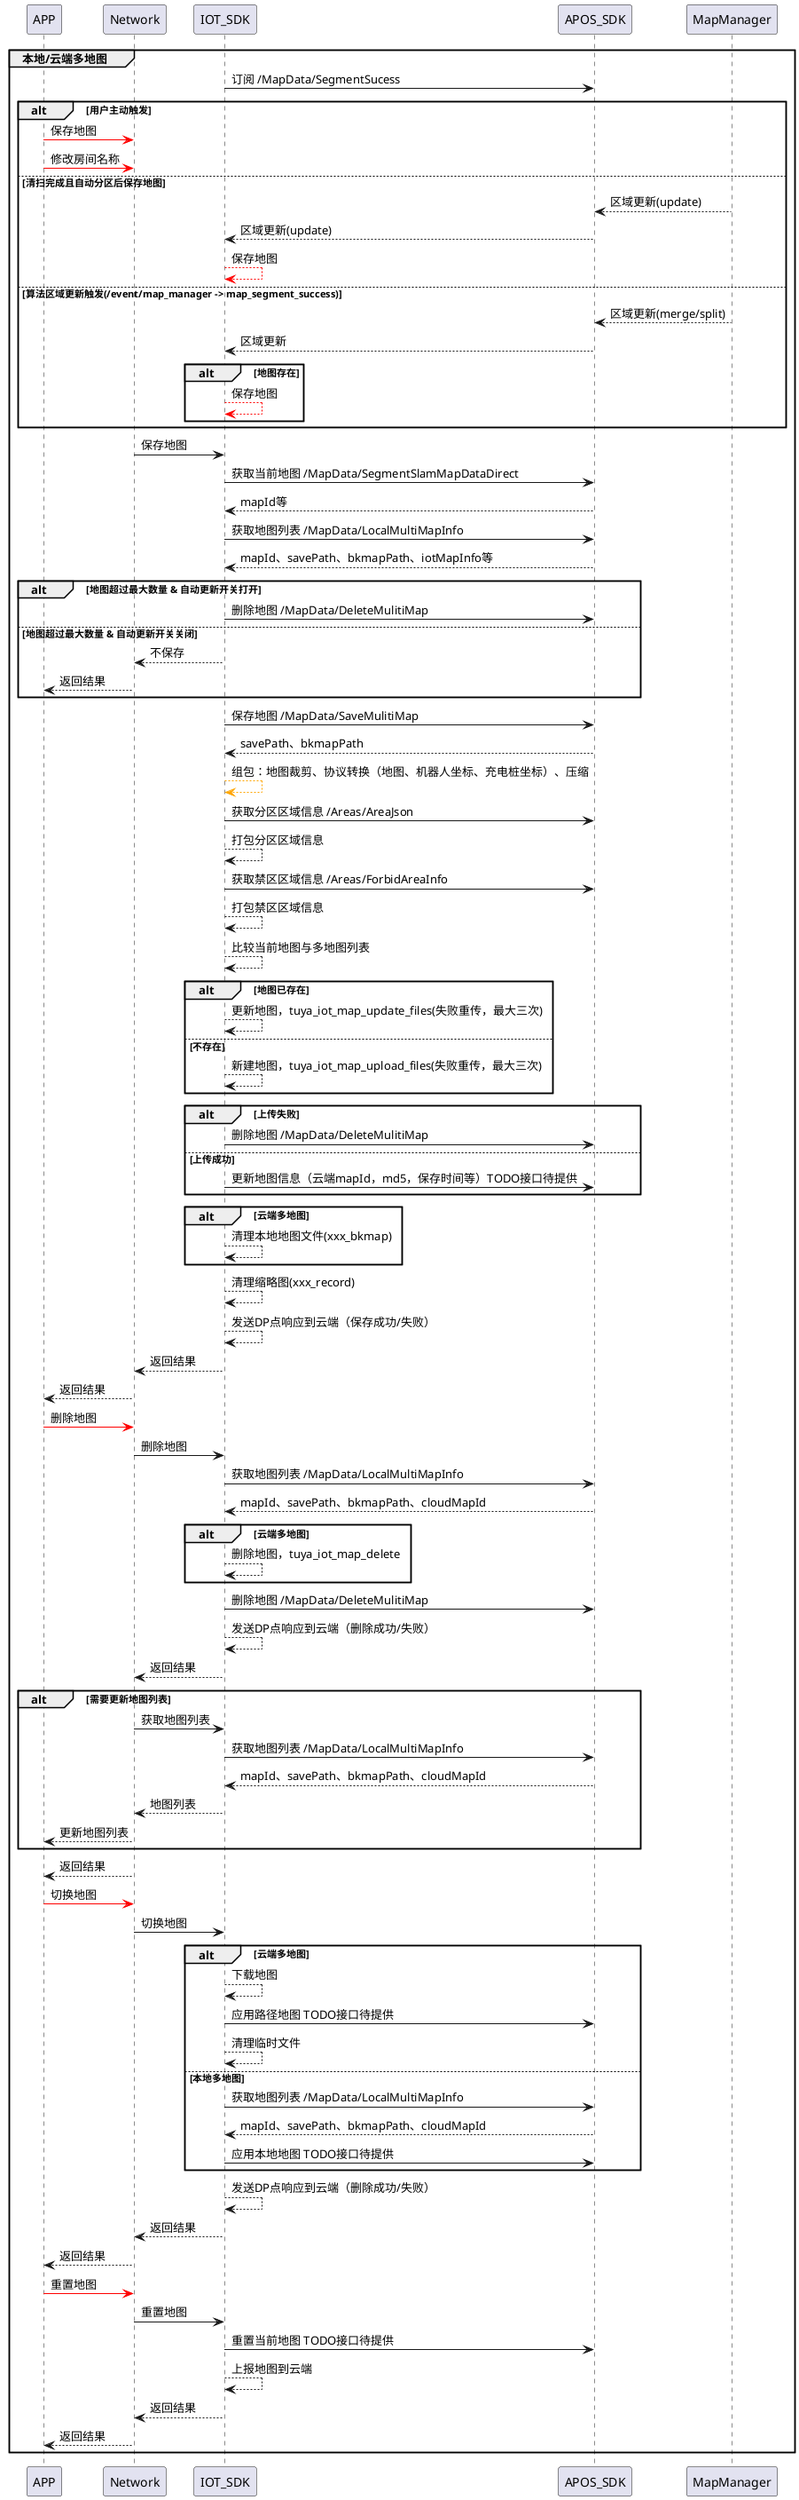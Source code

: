 @startuml
participant APP
participant Network
participant IOT_SDK
participant APOS_SDK
'participant SHM
'participant AppSweeper
participant MapManager


'地图：当前地图、本地多地图、云端多地图

'APP -> Network: 开始清扫
'Network --> AppSweeper: 开始清扫
'group 实时地图
'    MapManager -> SHM: 更新当前地图
'    loop 3s
'        Network -> SHM: 获取
'        SHM --> Network: 获取
'        Network --> Network: 对比是否更新
'        alt 有更新
'            Network --> Network: 美化、裁剪、协议转换
'            Network --> APP: 更新地图
'        end
'    end
'end
'autonumber
group 本地/云端多地图
    IOT_SDK -> APOS_SDK: 订阅 /MapData/SegmentSucess
    ' 保存地图
    alt 用户主动触发
        APP -[#red]> Network: 保存地图
        APP -[#red]> Network: 修改房间名称
    else 清扫完成且自动分区后保存地图
        MapManager --> APOS_SDK: 区域更新(update)
        APOS_SDK --> IOT_SDK: 区域更新(update)
        IOT_SDK -[#red]-> IOT_SDK: 保存地图
    else 算法区域更新触发(/event/map_manager -> map_segment_success)
        MapManager --> APOS_SDK: 区域更新(merge/split)

        APOS_SDK --> IOT_SDK: 区域更新
        '判断地图存在则更新
        alt 地图存在
            IOT_SDK -[#red]-> IOT_SDK: 保存地图
        end

    end

    Network -> IOT_SDK: 保存地图

    IOT_SDK -> APOS_SDK: 获取当前地图 /MapData/SegmentSlamMapDataDirect
    APOS_SDK --> IOT_SDK: mapId等
    IOT_SDK -> APOS_SDK: 获取地图列表 /MapData/LocalMultiMapInfo
    APOS_SDK --> IOT_SDK: mapId、savePath、bkmapPath、iotMapInfo等
    alt 地图超过最大数量 & 自动更新开关打开

        IOT_SDK -> APOS_SDK: 删除地图 /MapData/DeleteMulitiMap
    else 地图超过最大数量 & 自动更新开关关闭
        IOT_SDK --> Network: 不保存
        Network --> APP: 返回结果
    end
    IOT_SDK -> APOS_SDK : 保存地图 /MapData/SaveMulitiMap
    APOS_SDK --> IOT_SDK: savePath、bkmapPath
    IOT_SDK -[#orange]-> IOT_SDK: 组包：地图裁剪、协议转换（地图、机器人坐标、充电桩坐标）、压缩
    IOT_SDK -> APOS_SDK: 获取分区区域信息 /Areas/AreaJson
    IOT_SDK --> IOT_SDK: 打包分区区域信息
    IOT_SDK -> APOS_SDK: 获取禁区区域信息 /Areas/ForbidAreaInfo
    IOT_SDK --> IOT_SDK: 打包禁区区域信息
    IOT_SDK --> IOT_SDK: 比较当前地图与多地图列表
    alt 地图已存在
        IOT_SDK --> IOT_SDK: 更新地图，tuya_iot_map_update_files(失败重传，最大三次)
    else 不存在
        IOT_SDK --> IOT_SDK: 新建地图，tuya_iot_map_upload_files(失败重传，最大三次)
    end
    alt 上传失败
        IOT_SDK -> APOS_SDK: 删除地图 /MapData/DeleteMulitiMap
    else 上传成功
'{
'    "mapId": 123,
'    "iot_cloud_map_info" : "{\"k\":\"v\",\"k1\":123}"
'}
    IOT_SDK -> APOS_SDK: 更新地图信息（云端mapId，md5，保存时间等）TODO接口待提供
    end

    alt 云端多地图
        IOT_SDK --> IOT_SDK: 清理本地地图文件(xxx_bkmap)
    end
    IOT_SDK --> IOT_SDK: 清理缩略图(xxx_record)
    IOT_SDK --> IOT_SDK: 发送DP点响应到云端（保存成功/失败）
    IOT_SDK --> Network: 返回结果
    Network --> APP: 返回结果

    ' 删除地图
    APP -[#red]> Network: 删除地图
    Network -> IOT_SDK: 删除地图
    IOT_SDK -> APOS_SDK: 获取地图列表 /MapData/LocalMultiMapInfo
    APOS_SDK --> IOT_SDK: mapId、savePath、bkmapPath、cloudMapId

    alt 云端多地图
        IOT_SDK --> IOT_SDK: 删除地图，tuya_iot_map_delete
    end
    IOT_SDK -> APOS_SDK: 删除地图 /MapData/DeleteMulitiMap
    IOT_SDK --> IOT_SDK: 发送DP点响应到云端（删除成功/失败）
    IOT_SDK --> Network: 返回结果
    alt 需要更新地图列表
        Network-> IOT_SDK: 获取地图列表
        IOT_SDK -> APOS_SDK: 获取地图列表 /MapData/LocalMultiMapInfo
        APOS_SDK --> IOT_SDK: mapId、savePath、bkmapPath、cloudMapId
        IOT_SDK --> Network: 地图列表
        Network --> APP: 更新地图列表
    end
    Network --> APP: 返回结果
    ' 切换地图
    APP -[#red]> Network: 切换地图
    Network -> IOT_SDK: 切换地图
    alt 云端多地图
        IOT_SDK --> IOT_SDK: 下载地图
        IOT_SDK -> APOS_SDK: 应用路径地图 TODO接口待提供
        IOT_SDK --> IOT_SDK: 清理临时文件
    else 本地多地图
        IOT_SDK -> APOS_SDK: 获取地图列表 /MapData/LocalMultiMapInfo
        APOS_SDK --> IOT_SDK: mapId、savePath、bkmapPath、cloudMapId
        IOT_SDK -> APOS_SDK: 应用本地地图 TODO接口待提供
    end
    IOT_SDK --> IOT_SDK: 发送DP点响应到云端（删除成功/失败）
    IOT_SDK --> Network: 返回结果
    Network --> APP: 返回结果
    '重置当前地图
    APP -[#red]> Network: 重置地图
    Network -> IOT_SDK: 重置地图
    IOT_SDK -> APOS_SDK: 重置当前地图 TODO接口待提供
    IOT_SDK --> IOT_SDK: 上报地图到云端
    IOT_SDK --> Network: 返回结果
    Network --> APP: 返回结果
end
@enduml